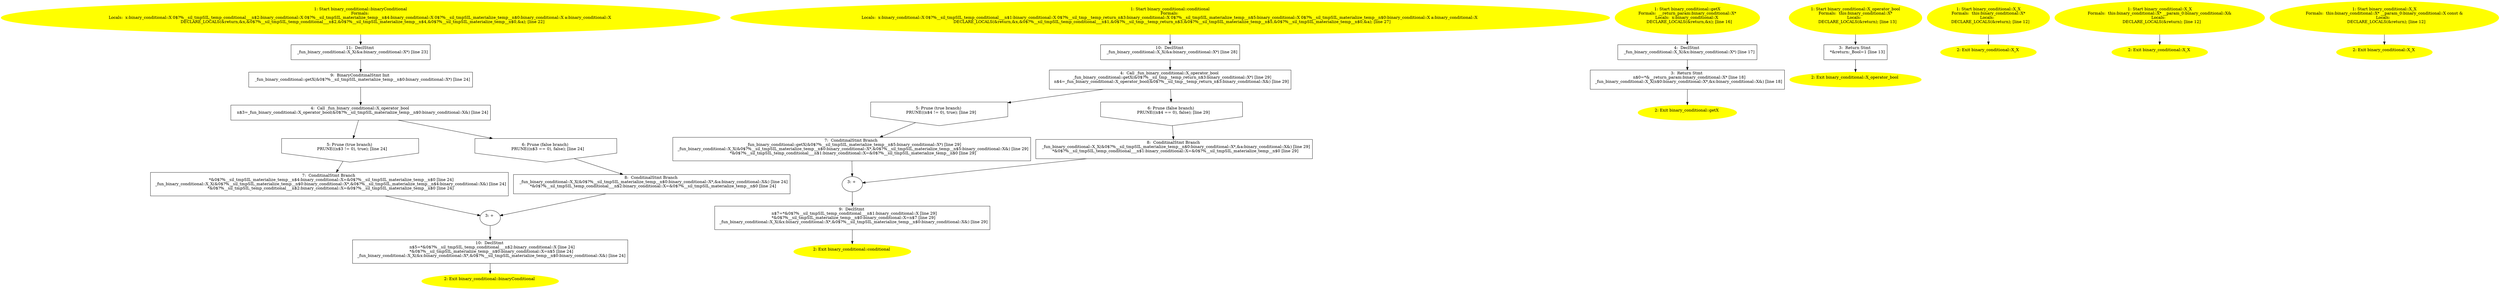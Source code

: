 /* @generated */
digraph iCFG {
"binaryConditional#binary_conditional#_ZN18binary_conditional17binaryConditionalEv.af42c001c0ee2314f76b0516127756f0_1" [label="1: Start binary_conditional::binaryConditional\nFormals: \nLocals:  x:binary_conditional::X 0$?%__sil_tmpSIL_temp_conditional___n$2:binary_conditional::X 0$?%__sil_tmpSIL_materialize_temp__n$4:binary_conditional::X 0$?%__sil_tmpSIL_materialize_temp__n$0:binary_conditional::X a:binary_conditional::X \n   DECLARE_LOCALS(&return,&x,&0$?%__sil_tmpSIL_temp_conditional___n$2,&0$?%__sil_tmpSIL_materialize_temp__n$4,&0$?%__sil_tmpSIL_materialize_temp__n$0,&a); [line 22]\n " color=yellow style=filled]
	

	 "binaryConditional#binary_conditional#_ZN18binary_conditional17binaryConditionalEv.af42c001c0ee2314f76b0516127756f0_1" -> "binaryConditional#binary_conditional#_ZN18binary_conditional17binaryConditionalEv.af42c001c0ee2314f76b0516127756f0_11" ;
"binaryConditional#binary_conditional#_ZN18binary_conditional17binaryConditionalEv.af42c001c0ee2314f76b0516127756f0_2" [label="2: Exit binary_conditional::binaryConditional \n  " color=yellow style=filled]
	

"binaryConditional#binary_conditional#_ZN18binary_conditional17binaryConditionalEv.af42c001c0ee2314f76b0516127756f0_3" [label="3: + \n  " ]
	

	 "binaryConditional#binary_conditional#_ZN18binary_conditional17binaryConditionalEv.af42c001c0ee2314f76b0516127756f0_3" -> "binaryConditional#binary_conditional#_ZN18binary_conditional17binaryConditionalEv.af42c001c0ee2314f76b0516127756f0_10" ;
"binaryConditional#binary_conditional#_ZN18binary_conditional17binaryConditionalEv.af42c001c0ee2314f76b0516127756f0_4" [label="4:  Call _fun_binary_conditional::X_operator_bool \n   n$3=_fun_binary_conditional::X_operator_bool(&0$?%__sil_tmpSIL_materialize_temp__n$0:binary_conditional::X&) [line 24]\n " shape="box"]
	

	 "binaryConditional#binary_conditional#_ZN18binary_conditional17binaryConditionalEv.af42c001c0ee2314f76b0516127756f0_4" -> "binaryConditional#binary_conditional#_ZN18binary_conditional17binaryConditionalEv.af42c001c0ee2314f76b0516127756f0_5" ;
	 "binaryConditional#binary_conditional#_ZN18binary_conditional17binaryConditionalEv.af42c001c0ee2314f76b0516127756f0_4" -> "binaryConditional#binary_conditional#_ZN18binary_conditional17binaryConditionalEv.af42c001c0ee2314f76b0516127756f0_6" ;
"binaryConditional#binary_conditional#_ZN18binary_conditional17binaryConditionalEv.af42c001c0ee2314f76b0516127756f0_5" [label="5: Prune (true branch) \n   PRUNE((n$3 != 0), true); [line 24]\n " shape="invhouse"]
	

	 "binaryConditional#binary_conditional#_ZN18binary_conditional17binaryConditionalEv.af42c001c0ee2314f76b0516127756f0_5" -> "binaryConditional#binary_conditional#_ZN18binary_conditional17binaryConditionalEv.af42c001c0ee2314f76b0516127756f0_7" ;
"binaryConditional#binary_conditional#_ZN18binary_conditional17binaryConditionalEv.af42c001c0ee2314f76b0516127756f0_6" [label="6: Prune (false branch) \n   PRUNE((n$3 == 0), false); [line 24]\n " shape="invhouse"]
	

	 "binaryConditional#binary_conditional#_ZN18binary_conditional17binaryConditionalEv.af42c001c0ee2314f76b0516127756f0_6" -> "binaryConditional#binary_conditional#_ZN18binary_conditional17binaryConditionalEv.af42c001c0ee2314f76b0516127756f0_8" ;
"binaryConditional#binary_conditional#_ZN18binary_conditional17binaryConditionalEv.af42c001c0ee2314f76b0516127756f0_7" [label="7:  ConditinalStmt Branch \n   *&0$?%__sil_tmpSIL_materialize_temp__n$4:binary_conditional::X=&0$?%__sil_tmpSIL_materialize_temp__n$0 [line 24]\n  _fun_binary_conditional::X_X(&0$?%__sil_tmpSIL_materialize_temp__n$0:binary_conditional::X*,&0$?%__sil_tmpSIL_materialize_temp__n$4:binary_conditional::X&) [line 24]\n  *&0$?%__sil_tmpSIL_temp_conditional___n$2:binary_conditional::X=&0$?%__sil_tmpSIL_materialize_temp__n$0 [line 24]\n " shape="box"]
	

	 "binaryConditional#binary_conditional#_ZN18binary_conditional17binaryConditionalEv.af42c001c0ee2314f76b0516127756f0_7" -> "binaryConditional#binary_conditional#_ZN18binary_conditional17binaryConditionalEv.af42c001c0ee2314f76b0516127756f0_3" ;
"binaryConditional#binary_conditional#_ZN18binary_conditional17binaryConditionalEv.af42c001c0ee2314f76b0516127756f0_8" [label="8:  ConditinalStmt Branch \n   _fun_binary_conditional::X_X(&0$?%__sil_tmpSIL_materialize_temp__n$0:binary_conditional::X*,&a:binary_conditional::X&) [line 24]\n  *&0$?%__sil_tmpSIL_temp_conditional___n$2:binary_conditional::X=&0$?%__sil_tmpSIL_materialize_temp__n$0 [line 24]\n " shape="box"]
	

	 "binaryConditional#binary_conditional#_ZN18binary_conditional17binaryConditionalEv.af42c001c0ee2314f76b0516127756f0_8" -> "binaryConditional#binary_conditional#_ZN18binary_conditional17binaryConditionalEv.af42c001c0ee2314f76b0516127756f0_3" ;
"binaryConditional#binary_conditional#_ZN18binary_conditional17binaryConditionalEv.af42c001c0ee2314f76b0516127756f0_9" [label="9:  BinaryConditinalStmt Init \n   _fun_binary_conditional::getX(&0$?%__sil_tmpSIL_materialize_temp__n$0:binary_conditional::X*) [line 24]\n " shape="box"]
	

	 "binaryConditional#binary_conditional#_ZN18binary_conditional17binaryConditionalEv.af42c001c0ee2314f76b0516127756f0_9" -> "binaryConditional#binary_conditional#_ZN18binary_conditional17binaryConditionalEv.af42c001c0ee2314f76b0516127756f0_4" ;
"binaryConditional#binary_conditional#_ZN18binary_conditional17binaryConditionalEv.af42c001c0ee2314f76b0516127756f0_10" [label="10:  DeclStmt \n   n$5=*&0$?%__sil_tmpSIL_temp_conditional___n$2:binary_conditional::X [line 24]\n  *&0$?%__sil_tmpSIL_materialize_temp__n$0:binary_conditional::X=n$5 [line 24]\n  _fun_binary_conditional::X_X(&x:binary_conditional::X*,&0$?%__sil_tmpSIL_materialize_temp__n$0:binary_conditional::X&) [line 24]\n " shape="box"]
	

	 "binaryConditional#binary_conditional#_ZN18binary_conditional17binaryConditionalEv.af42c001c0ee2314f76b0516127756f0_10" -> "binaryConditional#binary_conditional#_ZN18binary_conditional17binaryConditionalEv.af42c001c0ee2314f76b0516127756f0_2" ;
"binaryConditional#binary_conditional#_ZN18binary_conditional17binaryConditionalEv.af42c001c0ee2314f76b0516127756f0_11" [label="11:  DeclStmt \n   _fun_binary_conditional::X_X(&a:binary_conditional::X*) [line 23]\n " shape="box"]
	

	 "binaryConditional#binary_conditional#_ZN18binary_conditional17binaryConditionalEv.af42c001c0ee2314f76b0516127756f0_11" -> "binaryConditional#binary_conditional#_ZN18binary_conditional17binaryConditionalEv.af42c001c0ee2314f76b0516127756f0_9" ;
"conditional#binary_conditional#_ZN18binary_conditional11conditionalEv.4759b8a979477773442be7ef925c905c_1" [label="1: Start binary_conditional::conditional\nFormals: \nLocals:  x:binary_conditional::X 0$?%__sil_tmpSIL_temp_conditional___n$1:binary_conditional::X 0$?%__sil_tmp__temp_return_n$3:binary_conditional::X 0$?%__sil_tmpSIL_materialize_temp__n$5:binary_conditional::X 0$?%__sil_tmpSIL_materialize_temp__n$0:binary_conditional::X a:binary_conditional::X \n   DECLARE_LOCALS(&return,&x,&0$?%__sil_tmpSIL_temp_conditional___n$1,&0$?%__sil_tmp__temp_return_n$3,&0$?%__sil_tmpSIL_materialize_temp__n$5,&0$?%__sil_tmpSIL_materialize_temp__n$0,&a); [line 27]\n " color=yellow style=filled]
	

	 "conditional#binary_conditional#_ZN18binary_conditional11conditionalEv.4759b8a979477773442be7ef925c905c_1" -> "conditional#binary_conditional#_ZN18binary_conditional11conditionalEv.4759b8a979477773442be7ef925c905c_10" ;
"conditional#binary_conditional#_ZN18binary_conditional11conditionalEv.4759b8a979477773442be7ef925c905c_2" [label="2: Exit binary_conditional::conditional \n  " color=yellow style=filled]
	

"conditional#binary_conditional#_ZN18binary_conditional11conditionalEv.4759b8a979477773442be7ef925c905c_3" [label="3: + \n  " ]
	

	 "conditional#binary_conditional#_ZN18binary_conditional11conditionalEv.4759b8a979477773442be7ef925c905c_3" -> "conditional#binary_conditional#_ZN18binary_conditional11conditionalEv.4759b8a979477773442be7ef925c905c_9" ;
"conditional#binary_conditional#_ZN18binary_conditional11conditionalEv.4759b8a979477773442be7ef925c905c_4" [label="4:  Call _fun_binary_conditional::X_operator_bool \n   _fun_binary_conditional::getX(&0$?%__sil_tmp__temp_return_n$3:binary_conditional::X*) [line 29]\n  n$4=_fun_binary_conditional::X_operator_bool(&0$?%__sil_tmp__temp_return_n$3:binary_conditional::X&) [line 29]\n " shape="box"]
	

	 "conditional#binary_conditional#_ZN18binary_conditional11conditionalEv.4759b8a979477773442be7ef925c905c_4" -> "conditional#binary_conditional#_ZN18binary_conditional11conditionalEv.4759b8a979477773442be7ef925c905c_5" ;
	 "conditional#binary_conditional#_ZN18binary_conditional11conditionalEv.4759b8a979477773442be7ef925c905c_4" -> "conditional#binary_conditional#_ZN18binary_conditional11conditionalEv.4759b8a979477773442be7ef925c905c_6" ;
"conditional#binary_conditional#_ZN18binary_conditional11conditionalEv.4759b8a979477773442be7ef925c905c_5" [label="5: Prune (true branch) \n   PRUNE((n$4 != 0), true); [line 29]\n " shape="invhouse"]
	

	 "conditional#binary_conditional#_ZN18binary_conditional11conditionalEv.4759b8a979477773442be7ef925c905c_5" -> "conditional#binary_conditional#_ZN18binary_conditional11conditionalEv.4759b8a979477773442be7ef925c905c_7" ;
"conditional#binary_conditional#_ZN18binary_conditional11conditionalEv.4759b8a979477773442be7ef925c905c_6" [label="6: Prune (false branch) \n   PRUNE((n$4 == 0), false); [line 29]\n " shape="invhouse"]
	

	 "conditional#binary_conditional#_ZN18binary_conditional11conditionalEv.4759b8a979477773442be7ef925c905c_6" -> "conditional#binary_conditional#_ZN18binary_conditional11conditionalEv.4759b8a979477773442be7ef925c905c_8" ;
"conditional#binary_conditional#_ZN18binary_conditional11conditionalEv.4759b8a979477773442be7ef925c905c_7" [label="7:  ConditinalStmt Branch \n   _fun_binary_conditional::getX(&0$?%__sil_tmpSIL_materialize_temp__n$5:binary_conditional::X*) [line 29]\n  _fun_binary_conditional::X_X(&0$?%__sil_tmpSIL_materialize_temp__n$0:binary_conditional::X*,&0$?%__sil_tmpSIL_materialize_temp__n$5:binary_conditional::X&) [line 29]\n  *&0$?%__sil_tmpSIL_temp_conditional___n$1:binary_conditional::X=&0$?%__sil_tmpSIL_materialize_temp__n$0 [line 29]\n " shape="box"]
	

	 "conditional#binary_conditional#_ZN18binary_conditional11conditionalEv.4759b8a979477773442be7ef925c905c_7" -> "conditional#binary_conditional#_ZN18binary_conditional11conditionalEv.4759b8a979477773442be7ef925c905c_3" ;
"conditional#binary_conditional#_ZN18binary_conditional11conditionalEv.4759b8a979477773442be7ef925c905c_8" [label="8:  ConditinalStmt Branch \n   _fun_binary_conditional::X_X(&0$?%__sil_tmpSIL_materialize_temp__n$0:binary_conditional::X*,&a:binary_conditional::X&) [line 29]\n  *&0$?%__sil_tmpSIL_temp_conditional___n$1:binary_conditional::X=&0$?%__sil_tmpSIL_materialize_temp__n$0 [line 29]\n " shape="box"]
	

	 "conditional#binary_conditional#_ZN18binary_conditional11conditionalEv.4759b8a979477773442be7ef925c905c_8" -> "conditional#binary_conditional#_ZN18binary_conditional11conditionalEv.4759b8a979477773442be7ef925c905c_3" ;
"conditional#binary_conditional#_ZN18binary_conditional11conditionalEv.4759b8a979477773442be7ef925c905c_9" [label="9:  DeclStmt \n   n$7=*&0$?%__sil_tmpSIL_temp_conditional___n$1:binary_conditional::X [line 29]\n  *&0$?%__sil_tmpSIL_materialize_temp__n$0:binary_conditional::X=n$7 [line 29]\n  _fun_binary_conditional::X_X(&x:binary_conditional::X*,&0$?%__sil_tmpSIL_materialize_temp__n$0:binary_conditional::X&) [line 29]\n " shape="box"]
	

	 "conditional#binary_conditional#_ZN18binary_conditional11conditionalEv.4759b8a979477773442be7ef925c905c_9" -> "conditional#binary_conditional#_ZN18binary_conditional11conditionalEv.4759b8a979477773442be7ef925c905c_2" ;
"conditional#binary_conditional#_ZN18binary_conditional11conditionalEv.4759b8a979477773442be7ef925c905c_10" [label="10:  DeclStmt \n   _fun_binary_conditional::X_X(&a:binary_conditional::X*) [line 28]\n " shape="box"]
	

	 "conditional#binary_conditional#_ZN18binary_conditional11conditionalEv.4759b8a979477773442be7ef925c905c_10" -> "conditional#binary_conditional#_ZN18binary_conditional11conditionalEv.4759b8a979477773442be7ef925c905c_4" ;
"getX#binary_conditional#_ZN18binary_conditional4getXEv.609193a86220282821291564eccccf29_1" [label="1: Start binary_conditional::getX\nFormals:  __return_param:binary_conditional::X*\nLocals:  x:binary_conditional::X \n   DECLARE_LOCALS(&return,&x); [line 16]\n " color=yellow style=filled]
	

	 "getX#binary_conditional#_ZN18binary_conditional4getXEv.609193a86220282821291564eccccf29_1" -> "getX#binary_conditional#_ZN18binary_conditional4getXEv.609193a86220282821291564eccccf29_4" ;
"getX#binary_conditional#_ZN18binary_conditional4getXEv.609193a86220282821291564eccccf29_2" [label="2: Exit binary_conditional::getX \n  " color=yellow style=filled]
	

"getX#binary_conditional#_ZN18binary_conditional4getXEv.609193a86220282821291564eccccf29_3" [label="3:  Return Stmt \n   n$0=*&__return_param:binary_conditional::X* [line 18]\n  _fun_binary_conditional::X_X(n$0:binary_conditional::X*,&x:binary_conditional::X&) [line 18]\n " shape="box"]
	

	 "getX#binary_conditional#_ZN18binary_conditional4getXEv.609193a86220282821291564eccccf29_3" -> "getX#binary_conditional#_ZN18binary_conditional4getXEv.609193a86220282821291564eccccf29_2" ;
"getX#binary_conditional#_ZN18binary_conditional4getXEv.609193a86220282821291564eccccf29_4" [label="4:  DeclStmt \n   _fun_binary_conditional::X_X(&x:binary_conditional::X*) [line 17]\n " shape="box"]
	

	 "getX#binary_conditional#_ZN18binary_conditional4getXEv.609193a86220282821291564eccccf29_4" -> "getX#binary_conditional#_ZN18binary_conditional4getXEv.609193a86220282821291564eccccf29_3" ;
"operator_bool#X#binary_conditional#(_ZN18binary_conditional1XcvbEv).f2edd03e5de9a5ca93d46298f568a63e_1" [label="1: Start binary_conditional::X_operator_bool\nFormals:  this:binary_conditional::X*\nLocals:  \n   DECLARE_LOCALS(&return); [line 13]\n " color=yellow style=filled]
	

	 "operator_bool#X#binary_conditional#(_ZN18binary_conditional1XcvbEv).f2edd03e5de9a5ca93d46298f568a63e_1" -> "operator_bool#X#binary_conditional#(_ZN18binary_conditional1XcvbEv).f2edd03e5de9a5ca93d46298f568a63e_3" ;
"operator_bool#X#binary_conditional#(_ZN18binary_conditional1XcvbEv).f2edd03e5de9a5ca93d46298f568a63e_2" [label="2: Exit binary_conditional::X_operator_bool \n  " color=yellow style=filled]
	

"operator_bool#X#binary_conditional#(_ZN18binary_conditional1XcvbEv).f2edd03e5de9a5ca93d46298f568a63e_3" [label="3:  Return Stmt \n   *&return:_Bool=1 [line 13]\n " shape="box"]
	

	 "operator_bool#X#binary_conditional#(_ZN18binary_conditional1XcvbEv).f2edd03e5de9a5ca93d46298f568a63e_3" -> "operator_bool#X#binary_conditional#(_ZN18binary_conditional1XcvbEv).f2edd03e5de9a5ca93d46298f568a63e_2" ;
"X#X#binary_conditional#{_ZN18binary_conditional1XC1Ev|constexpr}.36ba3ab6d91729731dc0e6b7167cac4b_1" [label="1: Start binary_conditional::X_X\nFormals:  this:binary_conditional::X*\nLocals:  \n   DECLARE_LOCALS(&return); [line 12]\n " color=yellow style=filled]
	

	 "X#X#binary_conditional#{_ZN18binary_conditional1XC1Ev|constexpr}.36ba3ab6d91729731dc0e6b7167cac4b_1" -> "X#X#binary_conditional#{_ZN18binary_conditional1XC1Ev|constexpr}.36ba3ab6d91729731dc0e6b7167cac4b_2" ;
"X#X#binary_conditional#{_ZN18binary_conditional1XC1Ev|constexpr}.36ba3ab6d91729731dc0e6b7167cac4b_2" [label="2: Exit binary_conditional::X_X \n  " color=yellow style=filled]
	

"X#X#binary_conditional#{_ZN18binary_conditional1XC1EOS0_|constexpr}.84d2bfbde693ae615a2d6db40378f4f1_1" [label="1: Start binary_conditional::X_X\nFormals:  this:binary_conditional::X* __param_0:binary_conditional::X&\nLocals:  \n   DECLARE_LOCALS(&return); [line 12]\n " color=yellow style=filled]
	

	 "X#X#binary_conditional#{_ZN18binary_conditional1XC1EOS0_|constexpr}.84d2bfbde693ae615a2d6db40378f4f1_1" -> "X#X#binary_conditional#{_ZN18binary_conditional1XC1EOS0_|constexpr}.84d2bfbde693ae615a2d6db40378f4f1_2" ;
"X#X#binary_conditional#{_ZN18binary_conditional1XC1EOS0_|constexpr}.84d2bfbde693ae615a2d6db40378f4f1_2" [label="2: Exit binary_conditional::X_X \n  " color=yellow style=filled]
	

"X#X#binary_conditional#{_ZN18binary_conditional1XC1ERKS0_|constexpr}.afc9850c21e976d70168418e096ce449_1" [label="1: Start binary_conditional::X_X\nFormals:  this:binary_conditional::X* __param_0:binary_conditional::X const &\nLocals:  \n   DECLARE_LOCALS(&return); [line 12]\n " color=yellow style=filled]
	

	 "X#X#binary_conditional#{_ZN18binary_conditional1XC1ERKS0_|constexpr}.afc9850c21e976d70168418e096ce449_1" -> "X#X#binary_conditional#{_ZN18binary_conditional1XC1ERKS0_|constexpr}.afc9850c21e976d70168418e096ce449_2" ;
"X#X#binary_conditional#{_ZN18binary_conditional1XC1ERKS0_|constexpr}.afc9850c21e976d70168418e096ce449_2" [label="2: Exit binary_conditional::X_X \n  " color=yellow style=filled]
	

}
